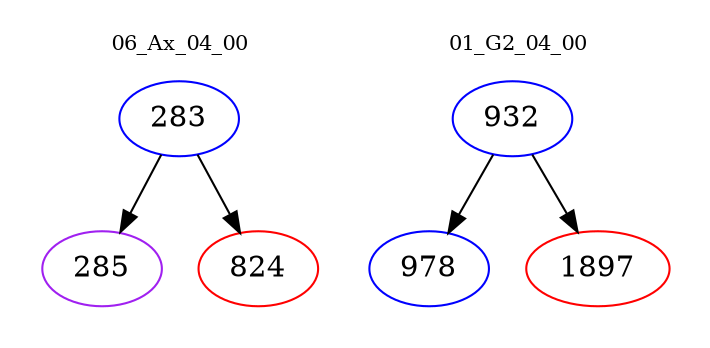 digraph{
subgraph cluster_0 {
color = white
label = "06_Ax_04_00";
fontsize=10;
T0_283 [label="283", color="blue"]
T0_283 -> T0_285 [color="black"]
T0_285 [label="285", color="purple"]
T0_283 -> T0_824 [color="black"]
T0_824 [label="824", color="red"]
}
subgraph cluster_1 {
color = white
label = "01_G2_04_00";
fontsize=10;
T1_932 [label="932", color="blue"]
T1_932 -> T1_978 [color="black"]
T1_978 [label="978", color="blue"]
T1_932 -> T1_1897 [color="black"]
T1_1897 [label="1897", color="red"]
}
}
